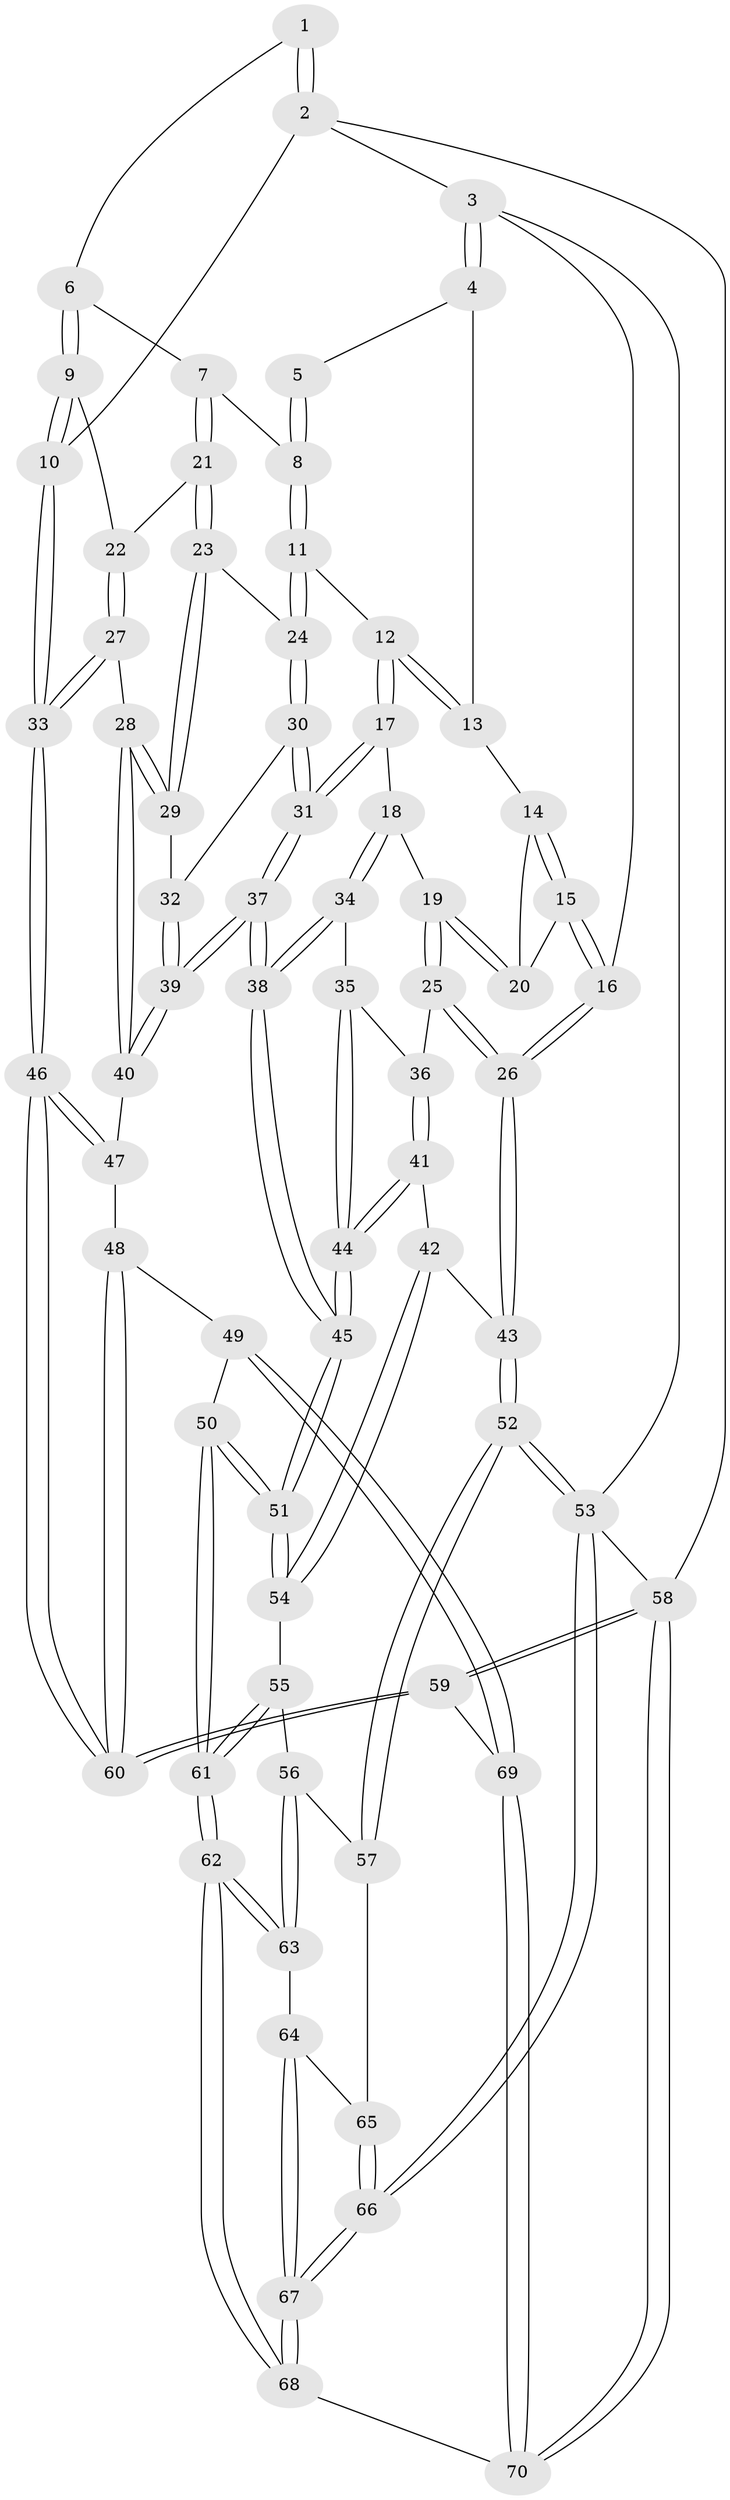 // Generated by graph-tools (version 1.1) at 2025/38/03/09/25 02:38:22]
// undirected, 70 vertices, 172 edges
graph export_dot {
graph [start="1"]
  node [color=gray90,style=filled];
  1 [pos="+0.6385455397443535+0"];
  2 [pos="+1+0"];
  3 [pos="+0+0"];
  4 [pos="+0.2652306865901607+0"];
  5 [pos="+0.6252415819636894+0"];
  6 [pos="+0.7691692884675736+0.03538708357846574"];
  7 [pos="+0.7694698808369638+0.1275163178739685"];
  8 [pos="+0.590731055610307+0.10392849226203643"];
  9 [pos="+1+0.02782780938671392"];
  10 [pos="+1+0"];
  11 [pos="+0.5538180508412563+0.1611253616445845"];
  12 [pos="+0.4744238169770094+0.18339488729928424"];
  13 [pos="+0.2689529891509303+0"];
  14 [pos="+0.2376598181532945+0"];
  15 [pos="+0+0.14874021548639074"];
  16 [pos="+0+0.28130631236158354"];
  17 [pos="+0.4529762098798696+0.21261595662683236"];
  18 [pos="+0.31919503661949883+0.25808919200956576"];
  19 [pos="+0.22393266081272845+0.20411921172595485"];
  20 [pos="+0.22570423165609263+0.10170586170379944"];
  21 [pos="+0.7878745454035047+0.15036908781709074"];
  22 [pos="+0.9705836891752346+0.15558090970587446"];
  23 [pos="+0.7398483790083982+0.24683845160591453"];
  24 [pos="+0.6313676319799876+0.24408305698105143"];
  25 [pos="+0.08931437988293914+0.2812037851976915"];
  26 [pos="+0+0.33780827946138375"];
  27 [pos="+0.8704016163461671+0.3640935174386513"];
  28 [pos="+0.8224257872326983+0.37728564578423135"];
  29 [pos="+0.7816791915222664+0.32318565158265816"];
  30 [pos="+0.6300135724660699+0.25455054331472665"];
  31 [pos="+0.4936410299480195+0.3622259729422233"];
  32 [pos="+0.6283584113579335+0.3349744810447429"];
  33 [pos="+1+0.5350382485313295"];
  34 [pos="+0.31812290184762476+0.2950907045302358"];
  35 [pos="+0.2446973667890875+0.3824357568720871"];
  36 [pos="+0.18519956864885403+0.36271414140992825"];
  37 [pos="+0.5210986039902118+0.5302259058665052"];
  38 [pos="+0.4568202209446855+0.6020987653743568"];
  39 [pos="+0.5895076449509343+0.4962957193120115"];
  40 [pos="+0.7492809968645242+0.478303655705744"];
  41 [pos="+0.18017445028051232+0.5323560567853224"];
  42 [pos="+0.14539242234185168+0.535924984988843"];
  43 [pos="+0+0.3816902145391973"];
  44 [pos="+0.27377071608231063+0.5367610798424703"];
  45 [pos="+0.4542217776589175+0.6069226071295524"];
  46 [pos="+1+0.6734604937426212"];
  47 [pos="+0.7829214821660749+0.5230490853012877"];
  48 [pos="+0.784743085556199+0.7174849485674549"];
  49 [pos="+0.5727212903596807+0.7972337753738429"];
  50 [pos="+0.4684411046208797+0.7168231036949557"];
  51 [pos="+0.460149608896935+0.6984804478188484"];
  52 [pos="+0+0.7287948278784446"];
  53 [pos="+0+1"];
  54 [pos="+0.1054383926541711+0.7730413753033278"];
  55 [pos="+0.09705144064606046+0.7797468626387455"];
  56 [pos="+0.016900669824420764+0.7884436923443062"];
  57 [pos="+0.012947410322269128+0.7883521003508892"];
  58 [pos="+1+1"];
  59 [pos="+1+0.8511741813354018"];
  60 [pos="+1+0.8107444252882419"];
  61 [pos="+0.25479535047341967+1"];
  62 [pos="+0.2507133052752529+1"];
  63 [pos="+0.08551013719785358+0.9619308127838883"];
  64 [pos="+0.049792384304067516+0.9653130212235319"];
  65 [pos="+0.02797987618624735+0.9384364336661998"];
  66 [pos="+0+1"];
  67 [pos="+0+1"];
  68 [pos="+0.2506384708038095+1"];
  69 [pos="+0.5973580415664149+0.8539125803994356"];
  70 [pos="+0.7084941571687331+1"];
  1 -- 2;
  1 -- 2;
  1 -- 6;
  2 -- 3;
  2 -- 10;
  2 -- 58;
  3 -- 4;
  3 -- 4;
  3 -- 16;
  3 -- 53;
  4 -- 5;
  4 -- 13;
  5 -- 8;
  5 -- 8;
  6 -- 7;
  6 -- 9;
  6 -- 9;
  7 -- 8;
  7 -- 21;
  7 -- 21;
  8 -- 11;
  8 -- 11;
  9 -- 10;
  9 -- 10;
  9 -- 22;
  10 -- 33;
  10 -- 33;
  11 -- 12;
  11 -- 24;
  11 -- 24;
  12 -- 13;
  12 -- 13;
  12 -- 17;
  12 -- 17;
  13 -- 14;
  14 -- 15;
  14 -- 15;
  14 -- 20;
  15 -- 16;
  15 -- 16;
  15 -- 20;
  16 -- 26;
  16 -- 26;
  17 -- 18;
  17 -- 31;
  17 -- 31;
  18 -- 19;
  18 -- 34;
  18 -- 34;
  19 -- 20;
  19 -- 20;
  19 -- 25;
  19 -- 25;
  21 -- 22;
  21 -- 23;
  21 -- 23;
  22 -- 27;
  22 -- 27;
  23 -- 24;
  23 -- 29;
  23 -- 29;
  24 -- 30;
  24 -- 30;
  25 -- 26;
  25 -- 26;
  25 -- 36;
  26 -- 43;
  26 -- 43;
  27 -- 28;
  27 -- 33;
  27 -- 33;
  28 -- 29;
  28 -- 29;
  28 -- 40;
  28 -- 40;
  29 -- 32;
  30 -- 31;
  30 -- 31;
  30 -- 32;
  31 -- 37;
  31 -- 37;
  32 -- 39;
  32 -- 39;
  33 -- 46;
  33 -- 46;
  34 -- 35;
  34 -- 38;
  34 -- 38;
  35 -- 36;
  35 -- 44;
  35 -- 44;
  36 -- 41;
  36 -- 41;
  37 -- 38;
  37 -- 38;
  37 -- 39;
  37 -- 39;
  38 -- 45;
  38 -- 45;
  39 -- 40;
  39 -- 40;
  40 -- 47;
  41 -- 42;
  41 -- 44;
  41 -- 44;
  42 -- 43;
  42 -- 54;
  42 -- 54;
  43 -- 52;
  43 -- 52;
  44 -- 45;
  44 -- 45;
  45 -- 51;
  45 -- 51;
  46 -- 47;
  46 -- 47;
  46 -- 60;
  46 -- 60;
  47 -- 48;
  48 -- 49;
  48 -- 60;
  48 -- 60;
  49 -- 50;
  49 -- 69;
  49 -- 69;
  50 -- 51;
  50 -- 51;
  50 -- 61;
  50 -- 61;
  51 -- 54;
  51 -- 54;
  52 -- 53;
  52 -- 53;
  52 -- 57;
  52 -- 57;
  53 -- 66;
  53 -- 66;
  53 -- 58;
  54 -- 55;
  55 -- 56;
  55 -- 61;
  55 -- 61;
  56 -- 57;
  56 -- 63;
  56 -- 63;
  57 -- 65;
  58 -- 59;
  58 -- 59;
  58 -- 70;
  58 -- 70;
  59 -- 60;
  59 -- 60;
  59 -- 69;
  61 -- 62;
  61 -- 62;
  62 -- 63;
  62 -- 63;
  62 -- 68;
  62 -- 68;
  63 -- 64;
  64 -- 65;
  64 -- 67;
  64 -- 67;
  65 -- 66;
  65 -- 66;
  66 -- 67;
  66 -- 67;
  67 -- 68;
  67 -- 68;
  68 -- 70;
  69 -- 70;
  69 -- 70;
}
